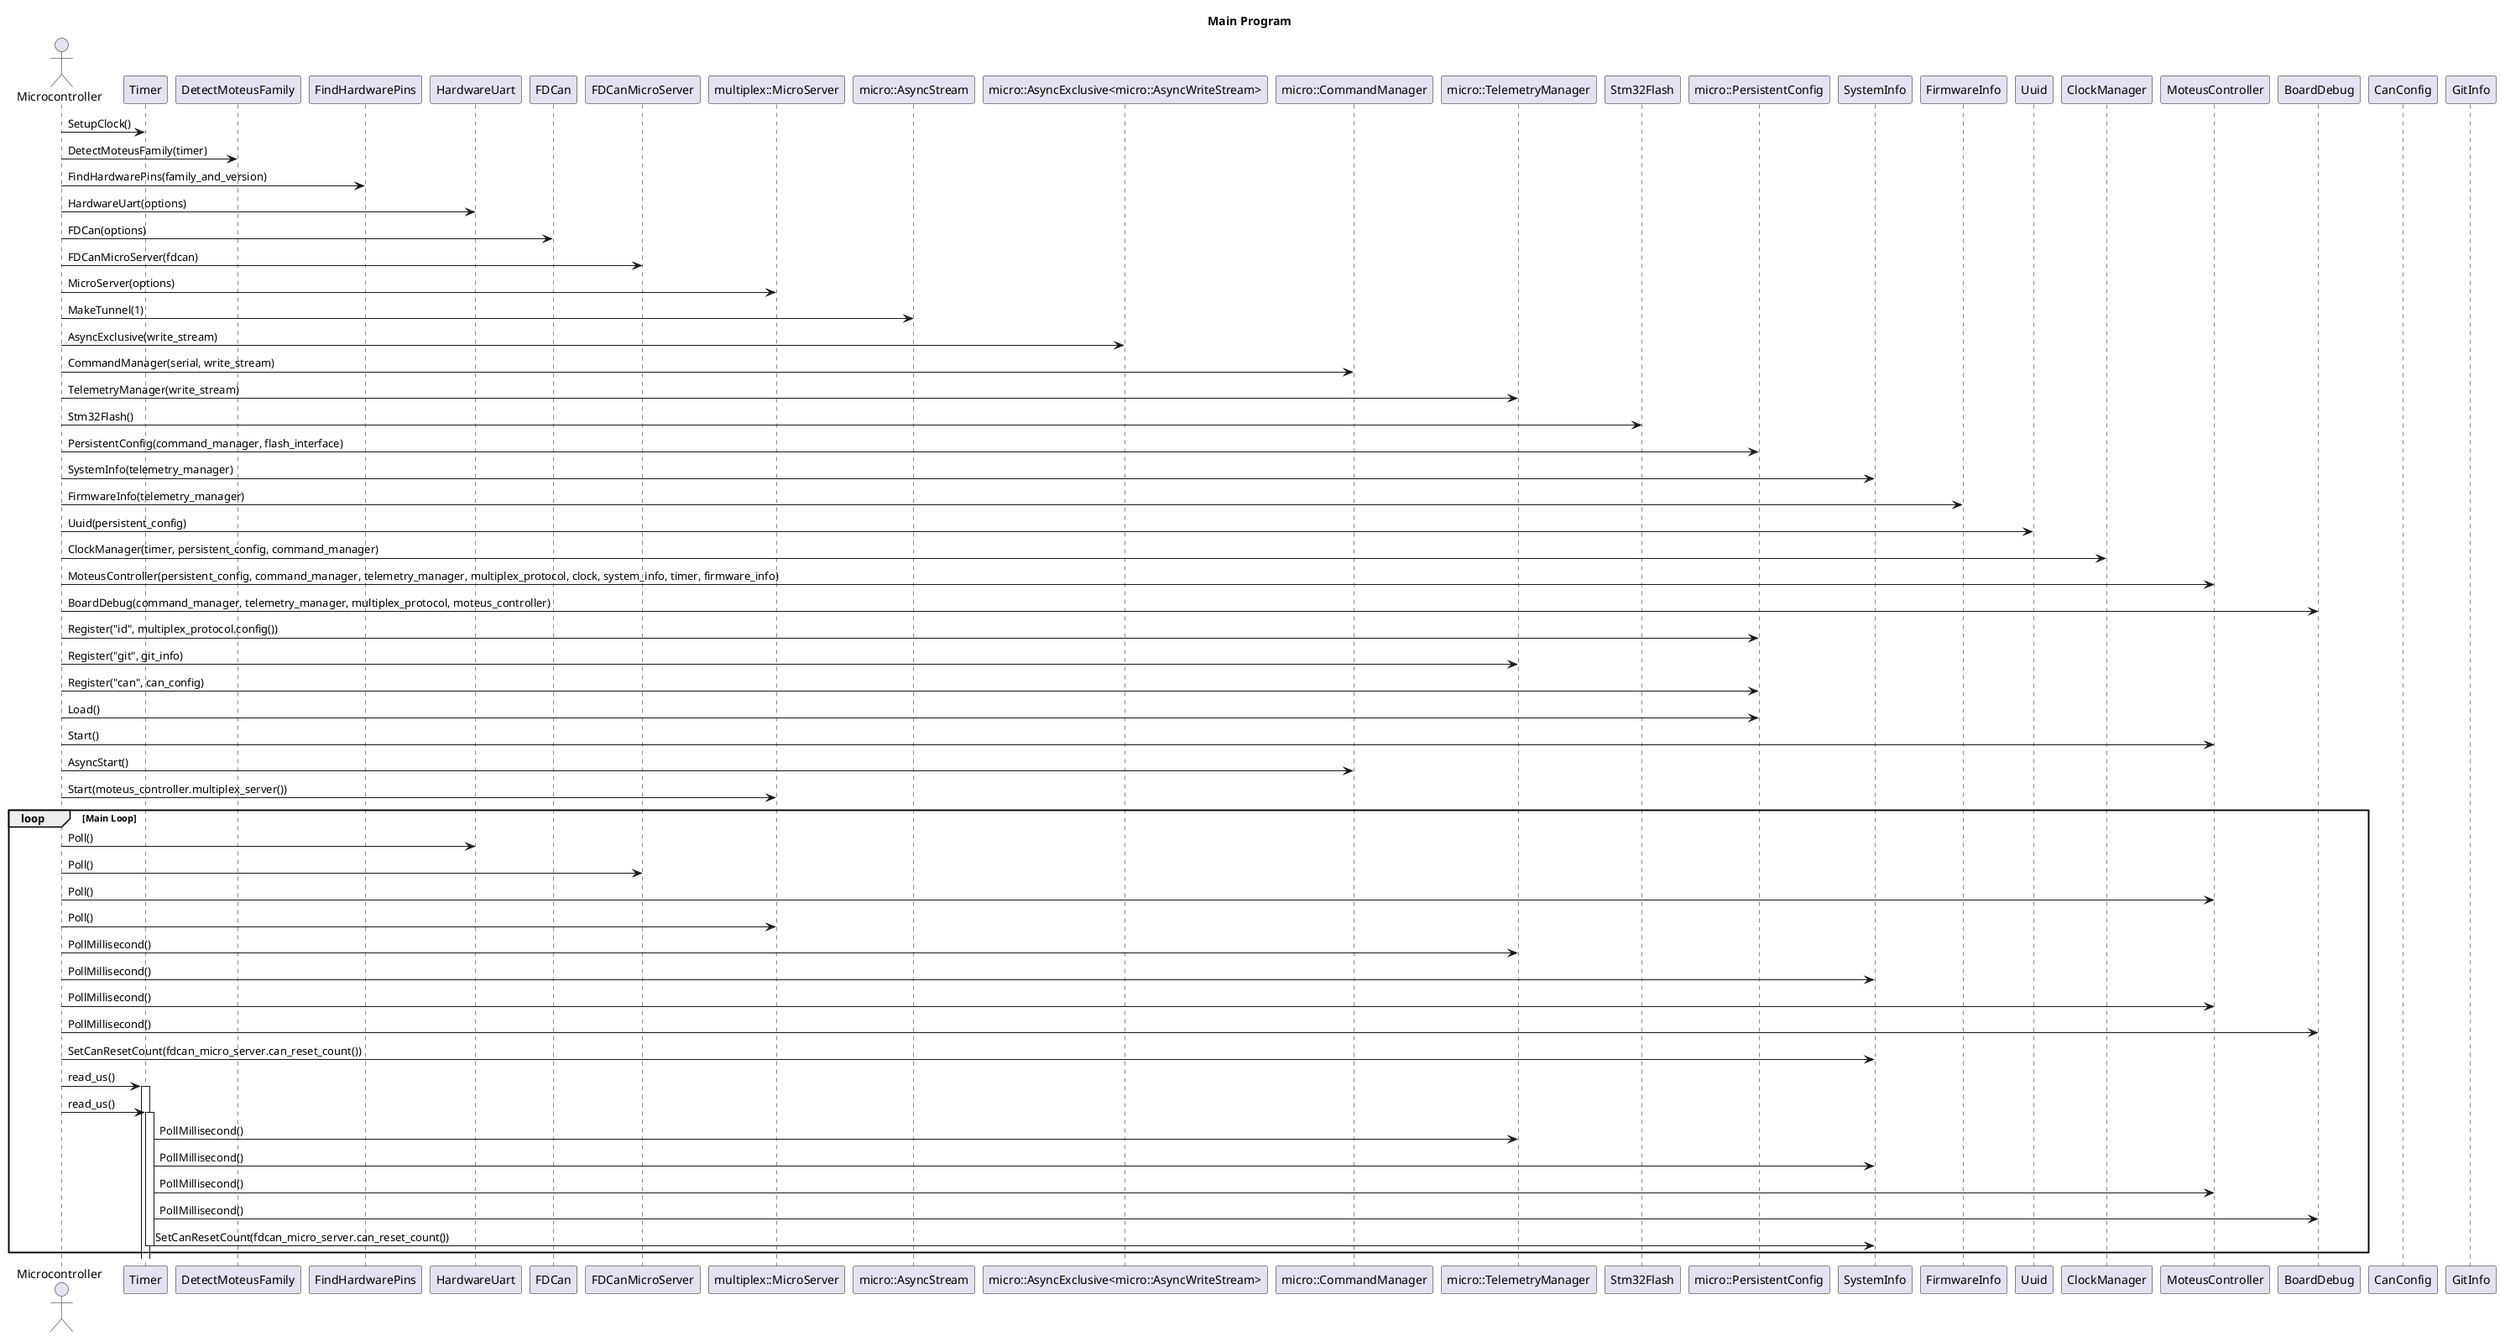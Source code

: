 @startuml

title Main Program

actor Microcontroller

participant "Timer" as timer
participant "DetectMoteusFamily" as detect_family
participant "FindHardwarePins" as find_pins
participant "HardwareUart" as rs485
participant "FDCan" as fdcan
participant "FDCanMicroServer" as fdcan_micro_server
participant "multiplex::MicroServer" as multiplex_protocol
participant "micro::AsyncStream" as serial
participant "micro::AsyncExclusive<micro::AsyncWriteStream>" as write_stream
participant "micro::CommandManager" as command_manager
participant "micro::TelemetryManager" as telemetry_manager
participant "Stm32Flash" as flash_interface
participant "micro::PersistentConfig" as persistent_config
participant "SystemInfo" as system_info
participant "FirmwareInfo" as firmware_info
participant "Uuid" as uuid
participant "ClockManager" as clock
participant "MoteusController" as moteus_controller
participant "BoardDebug" as board_debug
participant "CanConfig" as can_config
participant "GitInfo" as git_info

Microcontroller -> timer: SetupClock()
Microcontroller -> detect_family: DetectMoteusFamily(timer)
Microcontroller -> find_pins: FindHardwarePins(family_and_version)
Microcontroller -> rs485: HardwareUart(options)
Microcontroller -> fdcan: FDCan(options)
Microcontroller -> fdcan_micro_server: FDCanMicroServer(fdcan)
Microcontroller -> multiplex_protocol: MicroServer(options)
Microcontroller -> serial: MakeTunnel(1)
Microcontroller -> write_stream: AsyncExclusive(write_stream)
Microcontroller -> command_manager: CommandManager(serial, write_stream)
Microcontroller -> telemetry_manager: TelemetryManager(write_stream)
Microcontroller -> flash_interface: Stm32Flash()
Microcontroller -> persistent_config: PersistentConfig(command_manager, flash_interface)
Microcontroller -> system_info: SystemInfo(telemetry_manager)
Microcontroller -> firmware_info: FirmwareInfo(telemetry_manager)
Microcontroller -> uuid: Uuid(persistent_config)
Microcontroller -> clock: ClockManager(timer, persistent_config, command_manager)
Microcontroller -> moteus_controller: MoteusController(persistent_config, command_manager, telemetry_manager, multiplex_protocol, clock, system_info, timer, firmware_info)
Microcontroller -> board_debug: BoardDebug(command_manager, telemetry_manager, multiplex_protocol, moteus_controller)
Microcontroller -> persistent_config: Register("id", multiplex_protocol.config())
Microcontroller -> telemetry_manager: Register("git", git_info)
Microcontroller -> persistent_config: Register("can", can_config)
Microcontroller -> persistent_config: Load()
Microcontroller -> moteus_controller: Start()
Microcontroller -> command_manager: AsyncStart()
Microcontroller -> multiplex_protocol: Start(moteus_controller.multiplex_server())

loop Main Loop
    Microcontroller -> rs485: Poll()
    Microcontroller -> fdcan_micro_server: Poll()
    Microcontroller -> moteus_controller: Poll()
    Microcontroller -> multiplex_protocol: Poll()
    Microcontroller -> telemetry_manager: PollMillisecond()
    Microcontroller -> system_info: PollMillisecond()
    Microcontroller -> moteus_controller: PollMillisecond()
    Microcontroller -> board_debug: PollMillisecond()
    Microcontroller -> system_info: SetCanResetCount(fdcan_micro_server.can_reset_count())
    Microcontroller -> timer: read_us()
    activate timer
    Microcontroller -> timer: read_us()
    activate timer
    timer -> telemetry_manager: PollMillisecond()
    timer -> system_info: PollMillisecond()
    timer -> moteus_controller: PollMillisecond()
    timer -> board_debug: PollMillisecond()
    timer -> system_info: SetCanResetCount(fdcan_micro_server.can_reset_count())
    deactivate timer
end

@enduml

